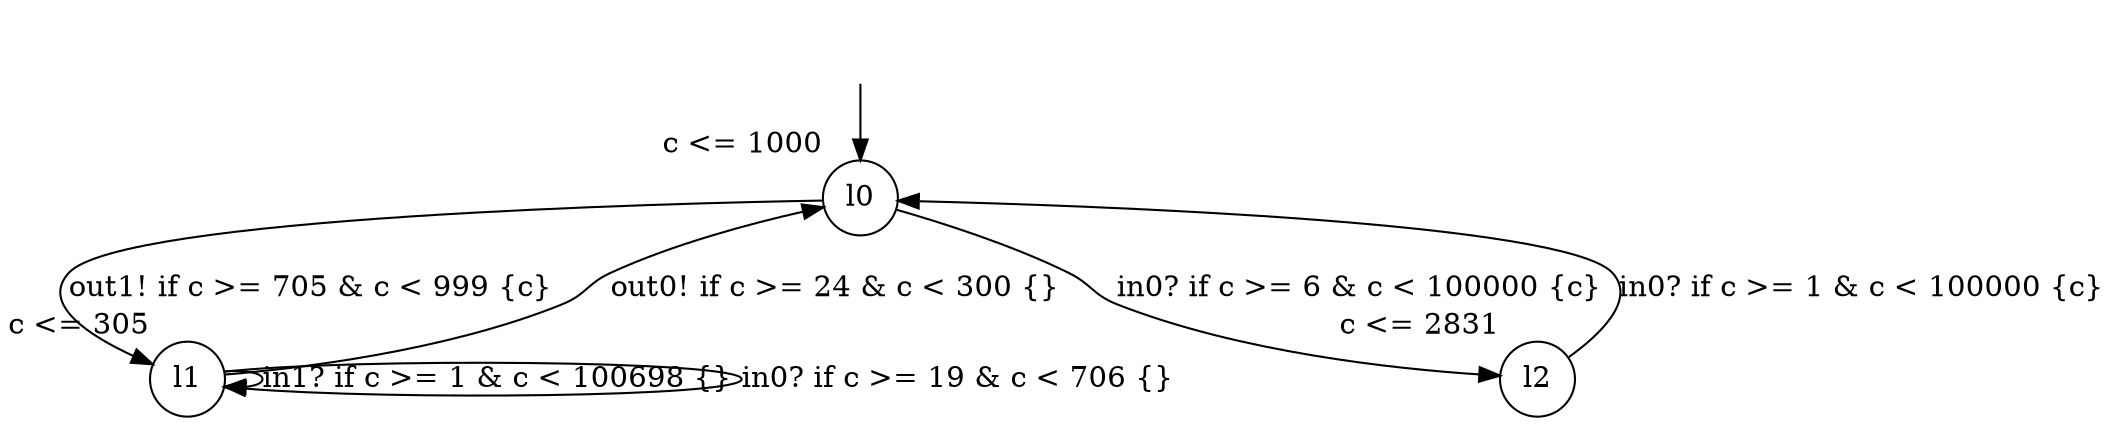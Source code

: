 digraph g {
__start0 [label="" shape="none"];
l0 [shape="circle" margin=0 label="l0", xlabel="c <= 1000"];
l1 [shape="circle" margin=0 label="l1", xlabel="c <= 305"];
l2 [shape="circle" margin=0 label="l2", xlabel="c <= 2831"];
l0 -> l1 [label="out1! if c >= 705 & c < 999 {c} "];
l0 -> l2 [label="in0? if c >= 6 & c < 100000 {c} "];
l1 -> l1 [label="in1? if c >= 1 & c < 100698 {} "];
l1 -> l0 [label="out0! if c >= 24 & c < 300 {} "];
l1 -> l1 [label="in0? if c >= 19 & c < 706 {} "];
l2 -> l0 [label="in0? if c >= 1 & c < 100000 {c} "];
__start0 -> l0;
}
